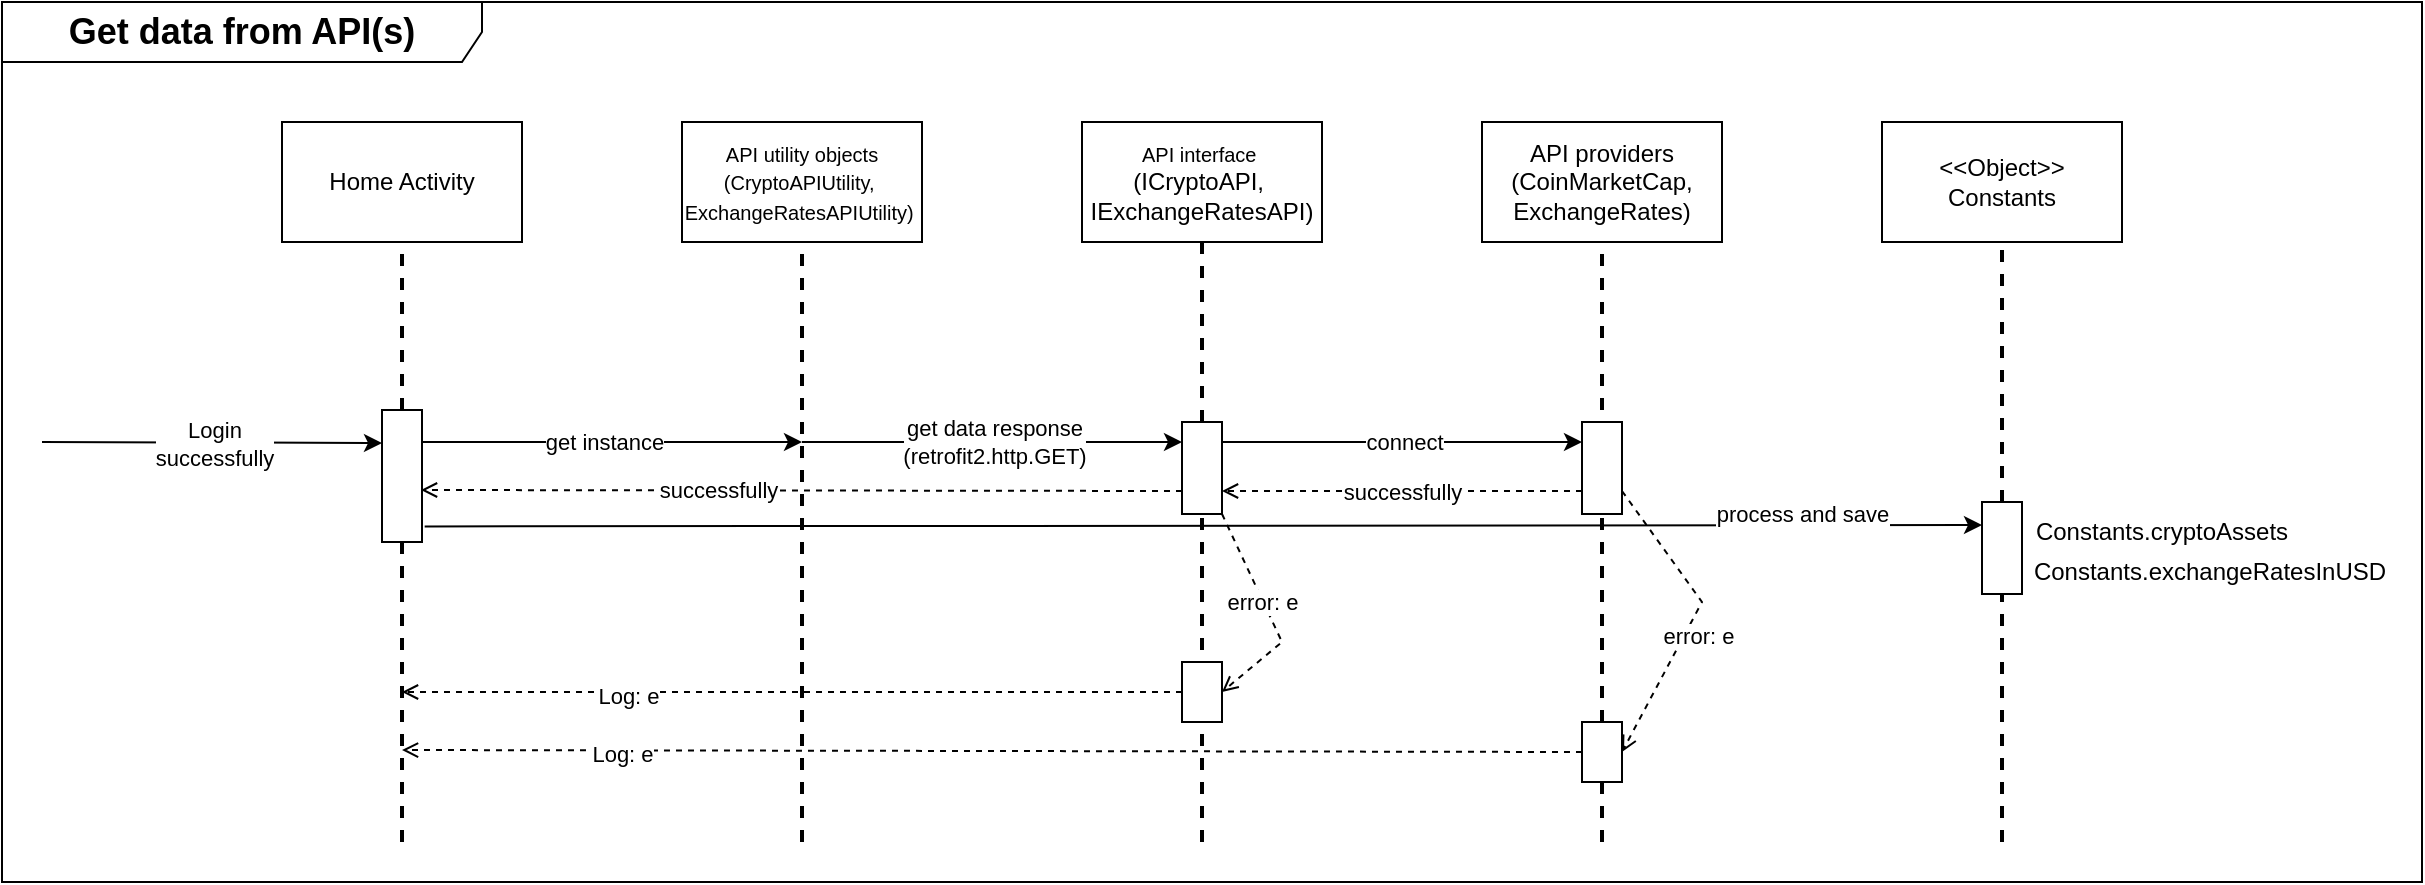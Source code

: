 <mxfile version="22.0.8" type="device">
  <diagram id="txKsA-46vfhFB0Tpojm-" name="Page-1">
    <mxGraphModel dx="1400" dy="1859" grid="1" gridSize="10" guides="1" tooltips="1" connect="1" arrows="1" fold="1" page="1" pageScale="1" pageWidth="850" pageHeight="1100" math="0" shadow="0">
      <root>
        <mxCell id="0" />
        <mxCell id="1" parent="0" />
        <mxCell id="nn8hSTY8LS2ksEA_XaxK-1" value="API providers (CoinMarketCap, ExchangeRates)" style="html=1;whiteSpace=wrap;" parent="1" vertex="1">
          <mxGeometry x="760" y="-680" width="120" height="60" as="geometry" />
        </mxCell>
        <mxCell id="nn8hSTY8LS2ksEA_XaxK-2" value="Home Activity" style="rounded=0;whiteSpace=wrap;html=1;" parent="1" vertex="1">
          <mxGeometry x="160" y="-680" width="120" height="60" as="geometry" />
        </mxCell>
        <mxCell id="nn8hSTY8LS2ksEA_XaxK-3" value="" style="endArrow=none;dashed=1;html=1;strokeWidth=2;rounded=0;" parent="1" target="nn8hSTY8LS2ksEA_XaxK-2" edge="1">
          <mxGeometry width="50" height="50" relative="1" as="geometry">
            <mxPoint x="220" y="-320" as="sourcePoint" />
            <mxPoint x="530" y="-450" as="targetPoint" />
          </mxGeometry>
        </mxCell>
        <mxCell id="nn8hSTY8LS2ksEA_XaxK-4" value="" style="endArrow=none;dashed=1;html=1;strokeWidth=2;rounded=0;" parent="1" source="nn8hSTY8LS2ksEA_XaxK-29" target="nn8hSTY8LS2ksEA_XaxK-1" edge="1">
          <mxGeometry width="50" height="50" relative="1" as="geometry">
            <mxPoint x="819" y="-120" as="sourcePoint" />
            <mxPoint x="819.47" y="-610" as="targetPoint" />
          </mxGeometry>
        </mxCell>
        <mxCell id="nn8hSTY8LS2ksEA_XaxK-5" value="" style="endArrow=classic;html=1;rounded=0;entryX=0;entryY=0.25;entryDx=0;entryDy=0;" parent="1" target="nn8hSTY8LS2ksEA_XaxK-56" edge="1">
          <mxGeometry width="50" height="50" relative="1" as="geometry">
            <mxPoint x="40" y="-520" as="sourcePoint" />
            <mxPoint x="220" y="-520" as="targetPoint" />
          </mxGeometry>
        </mxCell>
        <mxCell id="nn8hSTY8LS2ksEA_XaxK-6" value="Login&lt;br&gt;successfully" style="edgeLabel;html=1;align=center;verticalAlign=middle;resizable=0;points=[];" parent="nn8hSTY8LS2ksEA_XaxK-5" vertex="1" connectable="0">
          <mxGeometry x="0.003" relative="1" as="geometry">
            <mxPoint as="offset" />
          </mxGeometry>
        </mxCell>
        <mxCell id="nn8hSTY8LS2ksEA_XaxK-7" value="&lt;font style=&quot;font-size: 10px;&quot;&gt;API utility objects&lt;br&gt;(CryptoAPIUtility,&amp;nbsp;&lt;br&gt;ExchangeRatesAPIUtility)&amp;nbsp;&lt;/font&gt;" style="rounded=0;whiteSpace=wrap;html=1;" parent="1" vertex="1">
          <mxGeometry x="360" y="-680" width="120" height="60" as="geometry" />
        </mxCell>
        <mxCell id="nn8hSTY8LS2ksEA_XaxK-8" value="" style="endArrow=none;dashed=1;html=1;strokeWidth=2;rounded=0;" parent="1" target="nn8hSTY8LS2ksEA_XaxK-7" edge="1">
          <mxGeometry width="50" height="50" relative="1" as="geometry">
            <mxPoint x="420" y="-320" as="sourcePoint" />
            <mxPoint x="730" y="-450" as="targetPoint" />
          </mxGeometry>
        </mxCell>
        <mxCell id="nn8hSTY8LS2ksEA_XaxK-9" value="" style="endArrow=classic;html=1;rounded=0;" parent="1" edge="1">
          <mxGeometry width="50" height="50" relative="1" as="geometry">
            <mxPoint x="220" y="-520" as="sourcePoint" />
            <mxPoint x="420" y="-520" as="targetPoint" />
          </mxGeometry>
        </mxCell>
        <mxCell id="nn8hSTY8LS2ksEA_XaxK-10" value="get instance" style="edgeLabel;html=1;align=center;verticalAlign=middle;resizable=0;points=[];" parent="nn8hSTY8LS2ksEA_XaxK-9" vertex="1" connectable="0">
          <mxGeometry x="0.003" relative="1" as="geometry">
            <mxPoint as="offset" />
          </mxGeometry>
        </mxCell>
        <mxCell id="nn8hSTY8LS2ksEA_XaxK-11" value="&lt;span style=&quot;font-size: 10px;&quot;&gt;API interface&amp;nbsp;&lt;br&gt;&lt;/span&gt;(ICryptoAPI,&amp;nbsp;&lt;br&gt;IExchangeRatesAPI)" style="rounded=0;whiteSpace=wrap;html=1;" parent="1" vertex="1">
          <mxGeometry x="560" y="-680" width="120" height="60" as="geometry" />
        </mxCell>
        <mxCell id="nn8hSTY8LS2ksEA_XaxK-12" value="" style="endArrow=none;dashed=1;html=1;strokeWidth=2;rounded=0;" parent="1" source="nn8hSTY8LS2ksEA_XaxK-15" target="nn8hSTY8LS2ksEA_XaxK-11" edge="1">
          <mxGeometry width="50" height="50" relative="1" as="geometry">
            <mxPoint x="620" y="-120" as="sourcePoint" />
            <mxPoint x="930" y="-450" as="targetPoint" />
          </mxGeometry>
        </mxCell>
        <mxCell id="nn8hSTY8LS2ksEA_XaxK-13" value="" style="endArrow=classic;html=1;rounded=0;" parent="1" edge="1">
          <mxGeometry width="50" height="50" relative="1" as="geometry">
            <mxPoint x="420" y="-520" as="sourcePoint" />
            <mxPoint x="610" y="-520" as="targetPoint" />
          </mxGeometry>
        </mxCell>
        <mxCell id="nn8hSTY8LS2ksEA_XaxK-14" value="get data response&lt;br&gt;(retrofit2.http.GET)" style="edgeLabel;html=1;align=center;verticalAlign=middle;resizable=0;points=[];" parent="nn8hSTY8LS2ksEA_XaxK-13" vertex="1" connectable="0">
          <mxGeometry x="0.003" relative="1" as="geometry">
            <mxPoint as="offset" />
          </mxGeometry>
        </mxCell>
        <mxCell id="nn8hSTY8LS2ksEA_XaxK-16" value="" style="endArrow=none;dashed=1;html=1;strokeWidth=2;rounded=0;" parent="1" target="nn8hSTY8LS2ksEA_XaxK-15" edge="1">
          <mxGeometry width="50" height="50" relative="1" as="geometry">
            <mxPoint x="620" y="-320" as="sourcePoint" />
            <mxPoint x="620" y="-620" as="targetPoint" />
          </mxGeometry>
        </mxCell>
        <mxCell id="nn8hSTY8LS2ksEA_XaxK-15" value="" style="rounded=0;whiteSpace=wrap;html=1;" parent="1" vertex="1">
          <mxGeometry x="610" y="-530" width="20" height="46" as="geometry" />
        </mxCell>
        <mxCell id="nn8hSTY8LS2ksEA_XaxK-17" value="" style="rounded=0;whiteSpace=wrap;html=1;" parent="1" vertex="1">
          <mxGeometry x="610" y="-410" width="20" height="30" as="geometry" />
        </mxCell>
        <mxCell id="nn8hSTY8LS2ksEA_XaxK-22" value="" style="endArrow=open;html=1;rounded=0;exitX=1;exitY=1;exitDx=0;exitDy=0;entryX=1;entryY=0.5;entryDx=0;entryDy=0;dashed=1;endFill=0;" parent="1" source="nn8hSTY8LS2ksEA_XaxK-15" target="nn8hSTY8LS2ksEA_XaxK-17" edge="1">
          <mxGeometry width="50" height="50" relative="1" as="geometry">
            <mxPoint x="530" y="-460" as="sourcePoint" />
            <mxPoint x="580" y="-510" as="targetPoint" />
            <Array as="points">
              <mxPoint x="660" y="-420" />
            </Array>
          </mxGeometry>
        </mxCell>
        <mxCell id="nn8hSTY8LS2ksEA_XaxK-23" value="error: e" style="edgeLabel;html=1;align=center;verticalAlign=middle;resizable=0;points=[];" parent="nn8hSTY8LS2ksEA_XaxK-22" vertex="1" connectable="0">
          <mxGeometry x="-0.136" y="-1" relative="1" as="geometry">
            <mxPoint as="offset" />
          </mxGeometry>
        </mxCell>
        <mxCell id="nn8hSTY8LS2ksEA_XaxK-24" value="" style="endArrow=open;html=1;rounded=0;exitX=0;exitY=0.5;exitDx=0;exitDy=0;endFill=0;dashed=1;" parent="1" source="nn8hSTY8LS2ksEA_XaxK-17" edge="1">
          <mxGeometry width="50" height="50" relative="1" as="geometry">
            <mxPoint x="540" y="-430" as="sourcePoint" />
            <mxPoint x="220" y="-395" as="targetPoint" />
          </mxGeometry>
        </mxCell>
        <mxCell id="nn8hSTY8LS2ksEA_XaxK-25" value="Log: e" style="edgeLabel;html=1;align=center;verticalAlign=middle;resizable=0;points=[];" parent="nn8hSTY8LS2ksEA_XaxK-24" vertex="1" connectable="0">
          <mxGeometry x="0.423" y="2" relative="1" as="geometry">
            <mxPoint as="offset" />
          </mxGeometry>
        </mxCell>
        <mxCell id="nn8hSTY8LS2ksEA_XaxK-26" value="" style="endArrow=classic;html=1;rounded=0;" parent="1" edge="1">
          <mxGeometry width="50" height="50" relative="1" as="geometry">
            <mxPoint x="630" y="-520" as="sourcePoint" />
            <mxPoint x="810" y="-520" as="targetPoint" />
          </mxGeometry>
        </mxCell>
        <mxCell id="nn8hSTY8LS2ksEA_XaxK-27" value="connect" style="edgeLabel;html=1;align=center;verticalAlign=middle;resizable=0;points=[];" parent="nn8hSTY8LS2ksEA_XaxK-26" vertex="1" connectable="0">
          <mxGeometry x="0.003" relative="1" as="geometry">
            <mxPoint as="offset" />
          </mxGeometry>
        </mxCell>
        <mxCell id="nn8hSTY8LS2ksEA_XaxK-28" value="" style="rounded=0;whiteSpace=wrap;html=1;" parent="1" vertex="1">
          <mxGeometry x="810" y="-530" width="20" height="46" as="geometry" />
        </mxCell>
        <mxCell id="nn8hSTY8LS2ksEA_XaxK-30" value="" style="endArrow=open;html=1;rounded=0;exitX=1;exitY=0.75;exitDx=0;exitDy=0;entryX=1;entryY=0.5;entryDx=0;entryDy=0;dashed=1;endFill=0;" parent="1" source="nn8hSTY8LS2ksEA_XaxK-28" target="nn8hSTY8LS2ksEA_XaxK-29" edge="1">
          <mxGeometry width="50" height="50" relative="1" as="geometry">
            <mxPoint x="730" y="-460" as="sourcePoint" />
            <mxPoint x="780" y="-510" as="targetPoint" />
            <Array as="points">
              <mxPoint x="870" y="-440" />
            </Array>
          </mxGeometry>
        </mxCell>
        <mxCell id="nn8hSTY8LS2ksEA_XaxK-31" value="error: e" style="edgeLabel;html=1;align=center;verticalAlign=middle;resizable=0;points=[];" parent="nn8hSTY8LS2ksEA_XaxK-30" vertex="1" connectable="0">
          <mxGeometry x="-0.136" y="-1" relative="1" as="geometry">
            <mxPoint y="18" as="offset" />
          </mxGeometry>
        </mxCell>
        <mxCell id="nn8hSTY8LS2ksEA_XaxK-33" value="" style="endArrow=none;dashed=1;html=1;strokeWidth=2;rounded=0;" parent="1" target="nn8hSTY8LS2ksEA_XaxK-29" edge="1">
          <mxGeometry width="50" height="50" relative="1" as="geometry">
            <mxPoint x="820" y="-320" as="sourcePoint" />
            <mxPoint x="820" y="-620" as="targetPoint" />
          </mxGeometry>
        </mxCell>
        <mxCell id="nn8hSTY8LS2ksEA_XaxK-29" value="" style="rounded=0;whiteSpace=wrap;html=1;" parent="1" vertex="1">
          <mxGeometry x="810" y="-380" width="20" height="30" as="geometry" />
        </mxCell>
        <mxCell id="nn8hSTY8LS2ksEA_XaxK-34" value="" style="endArrow=open;html=1;rounded=0;exitX=0;exitY=0.5;exitDx=0;exitDy=0;endFill=0;dashed=1;" parent="1" source="nn8hSTY8LS2ksEA_XaxK-29" edge="1">
          <mxGeometry width="50" height="50" relative="1" as="geometry">
            <mxPoint x="720" y="-365.53" as="sourcePoint" />
            <mxPoint x="220" y="-366" as="targetPoint" />
          </mxGeometry>
        </mxCell>
        <mxCell id="nn8hSTY8LS2ksEA_XaxK-35" value="Log: e" style="edgeLabel;html=1;align=center;verticalAlign=middle;resizable=0;points=[];" parent="nn8hSTY8LS2ksEA_XaxK-34" vertex="1" connectable="0">
          <mxGeometry x="0.423" y="2" relative="1" as="geometry">
            <mxPoint x="-60" y="-1" as="offset" />
          </mxGeometry>
        </mxCell>
        <mxCell id="nn8hSTY8LS2ksEA_XaxK-41" value="&amp;lt;&amp;lt;Object&amp;gt;&amp;gt;&lt;br&gt;Constants" style="rounded=0;whiteSpace=wrap;html=1;" parent="1" vertex="1">
          <mxGeometry x="960" y="-680" width="120" height="60" as="geometry" />
        </mxCell>
        <mxCell id="nn8hSTY8LS2ksEA_XaxK-42" value="" style="endArrow=none;dashed=1;html=1;strokeWidth=2;rounded=0;" parent="1" source="nn8hSTY8LS2ksEA_XaxK-50" target="nn8hSTY8LS2ksEA_XaxK-41" edge="1">
          <mxGeometry width="50" height="50" relative="1" as="geometry">
            <mxPoint x="1020" y="-120" as="sourcePoint" />
            <mxPoint x="1330" y="-450" as="targetPoint" />
          </mxGeometry>
        </mxCell>
        <mxCell id="nn8hSTY8LS2ksEA_XaxK-43" value="" style="endArrow=open;html=1;rounded=0;exitX=0;exitY=0.75;exitDx=0;exitDy=0;endFill=0;dashed=1;entryX=1;entryY=0.75;entryDx=0;entryDy=0;" parent="1" source="nn8hSTY8LS2ksEA_XaxK-28" target="nn8hSTY8LS2ksEA_XaxK-15" edge="1">
          <mxGeometry width="50" height="50" relative="1" as="geometry">
            <mxPoint x="770" y="-439" as="sourcePoint" />
            <mxPoint x="180" y="-440" as="targetPoint" />
          </mxGeometry>
        </mxCell>
        <mxCell id="nn8hSTY8LS2ksEA_XaxK-44" value="successfully" style="edgeLabel;html=1;align=center;verticalAlign=middle;resizable=0;points=[];" parent="nn8hSTY8LS2ksEA_XaxK-43" vertex="1" connectable="0">
          <mxGeometry x="0.423" y="2" relative="1" as="geometry">
            <mxPoint x="38" y="-2" as="offset" />
          </mxGeometry>
        </mxCell>
        <mxCell id="nn8hSTY8LS2ksEA_XaxK-46" value="" style="endArrow=classic;html=1;rounded=0;entryX=0;entryY=0.25;entryDx=0;entryDy=0;exitX=1.067;exitY=0.882;exitDx=0;exitDy=0;exitPerimeter=0;" parent="1" source="nn8hSTY8LS2ksEA_XaxK-56" target="nn8hSTY8LS2ksEA_XaxK-50" edge="1">
          <mxGeometry width="50" height="50" relative="1" as="geometry">
            <mxPoint x="630" y="-478" as="sourcePoint" />
            <mxPoint x="1020" y="-478" as="targetPoint" />
          </mxGeometry>
        </mxCell>
        <mxCell id="nn8hSTY8LS2ksEA_XaxK-47" value="process and save" style="edgeLabel;html=1;align=center;verticalAlign=middle;resizable=0;points=[];" parent="nn8hSTY8LS2ksEA_XaxK-46" vertex="1" connectable="0">
          <mxGeometry x="0.003" relative="1" as="geometry">
            <mxPoint x="298" y="-6" as="offset" />
          </mxGeometry>
        </mxCell>
        <mxCell id="nn8hSTY8LS2ksEA_XaxK-49" value="&lt;font size=&quot;1&quot; style=&quot;&quot;&gt;&lt;b style=&quot;font-size: 18px;&quot;&gt;Get data from API(s)&lt;/b&gt;&lt;/font&gt;" style="shape=umlFrame;whiteSpace=wrap;html=1;pointerEvents=0;width=240;height=30;" parent="1" vertex="1">
          <mxGeometry x="20" y="-740" width="1210" height="440" as="geometry" />
        </mxCell>
        <mxCell id="nn8hSTY8LS2ksEA_XaxK-51" value="" style="endArrow=none;dashed=1;html=1;strokeWidth=2;rounded=0;" parent="1" target="nn8hSTY8LS2ksEA_XaxK-50" edge="1">
          <mxGeometry width="50" height="50" relative="1" as="geometry">
            <mxPoint x="1020" y="-320" as="sourcePoint" />
            <mxPoint x="1020" y="-620" as="targetPoint" />
          </mxGeometry>
        </mxCell>
        <mxCell id="nn8hSTY8LS2ksEA_XaxK-50" value="" style="rounded=0;whiteSpace=wrap;html=1;" parent="1" vertex="1">
          <mxGeometry x="1010" y="-490" width="20" height="46" as="geometry" />
        </mxCell>
        <mxCell id="nn8hSTY8LS2ksEA_XaxK-52" value="Constants.cryptoAssets" style="text;html=1;strokeColor=none;fillColor=none;align=center;verticalAlign=middle;whiteSpace=wrap;rounded=0;" parent="1" vertex="1">
          <mxGeometry x="1070" y="-490" width="60" height="30" as="geometry" />
        </mxCell>
        <mxCell id="nn8hSTY8LS2ksEA_XaxK-53" value="Constants.exchangeRatesInUSD" style="text;html=1;strokeColor=none;fillColor=none;align=center;verticalAlign=middle;whiteSpace=wrap;rounded=0;" parent="1" vertex="1">
          <mxGeometry x="1094" y="-470" width="60" height="30" as="geometry" />
        </mxCell>
        <mxCell id="nn8hSTY8LS2ksEA_XaxK-54" value="" style="endArrow=open;html=1;rounded=0;exitX=0;exitY=0.75;exitDx=0;exitDy=0;endFill=0;dashed=1;entryX=0.975;entryY=0.606;entryDx=0;entryDy=0;entryPerimeter=0;" parent="1" source="nn8hSTY8LS2ksEA_XaxK-15" target="nn8hSTY8LS2ksEA_XaxK-56" edge="1">
          <mxGeometry width="50" height="50" relative="1" as="geometry">
            <mxPoint x="600" y="-490" as="sourcePoint" />
            <mxPoint x="420" y="-490" as="targetPoint" />
          </mxGeometry>
        </mxCell>
        <mxCell id="nn8hSTY8LS2ksEA_XaxK-55" value="successfully" style="edgeLabel;html=1;align=center;verticalAlign=middle;resizable=0;points=[];" parent="nn8hSTY8LS2ksEA_XaxK-54" vertex="1" connectable="0">
          <mxGeometry x="0.423" y="2" relative="1" as="geometry">
            <mxPoint x="38" y="-2" as="offset" />
          </mxGeometry>
        </mxCell>
        <mxCell id="nn8hSTY8LS2ksEA_XaxK-56" value="" style="rounded=0;whiteSpace=wrap;html=1;" parent="1" vertex="1">
          <mxGeometry x="210" y="-536" width="20" height="66" as="geometry" />
        </mxCell>
      </root>
    </mxGraphModel>
  </diagram>
</mxfile>
